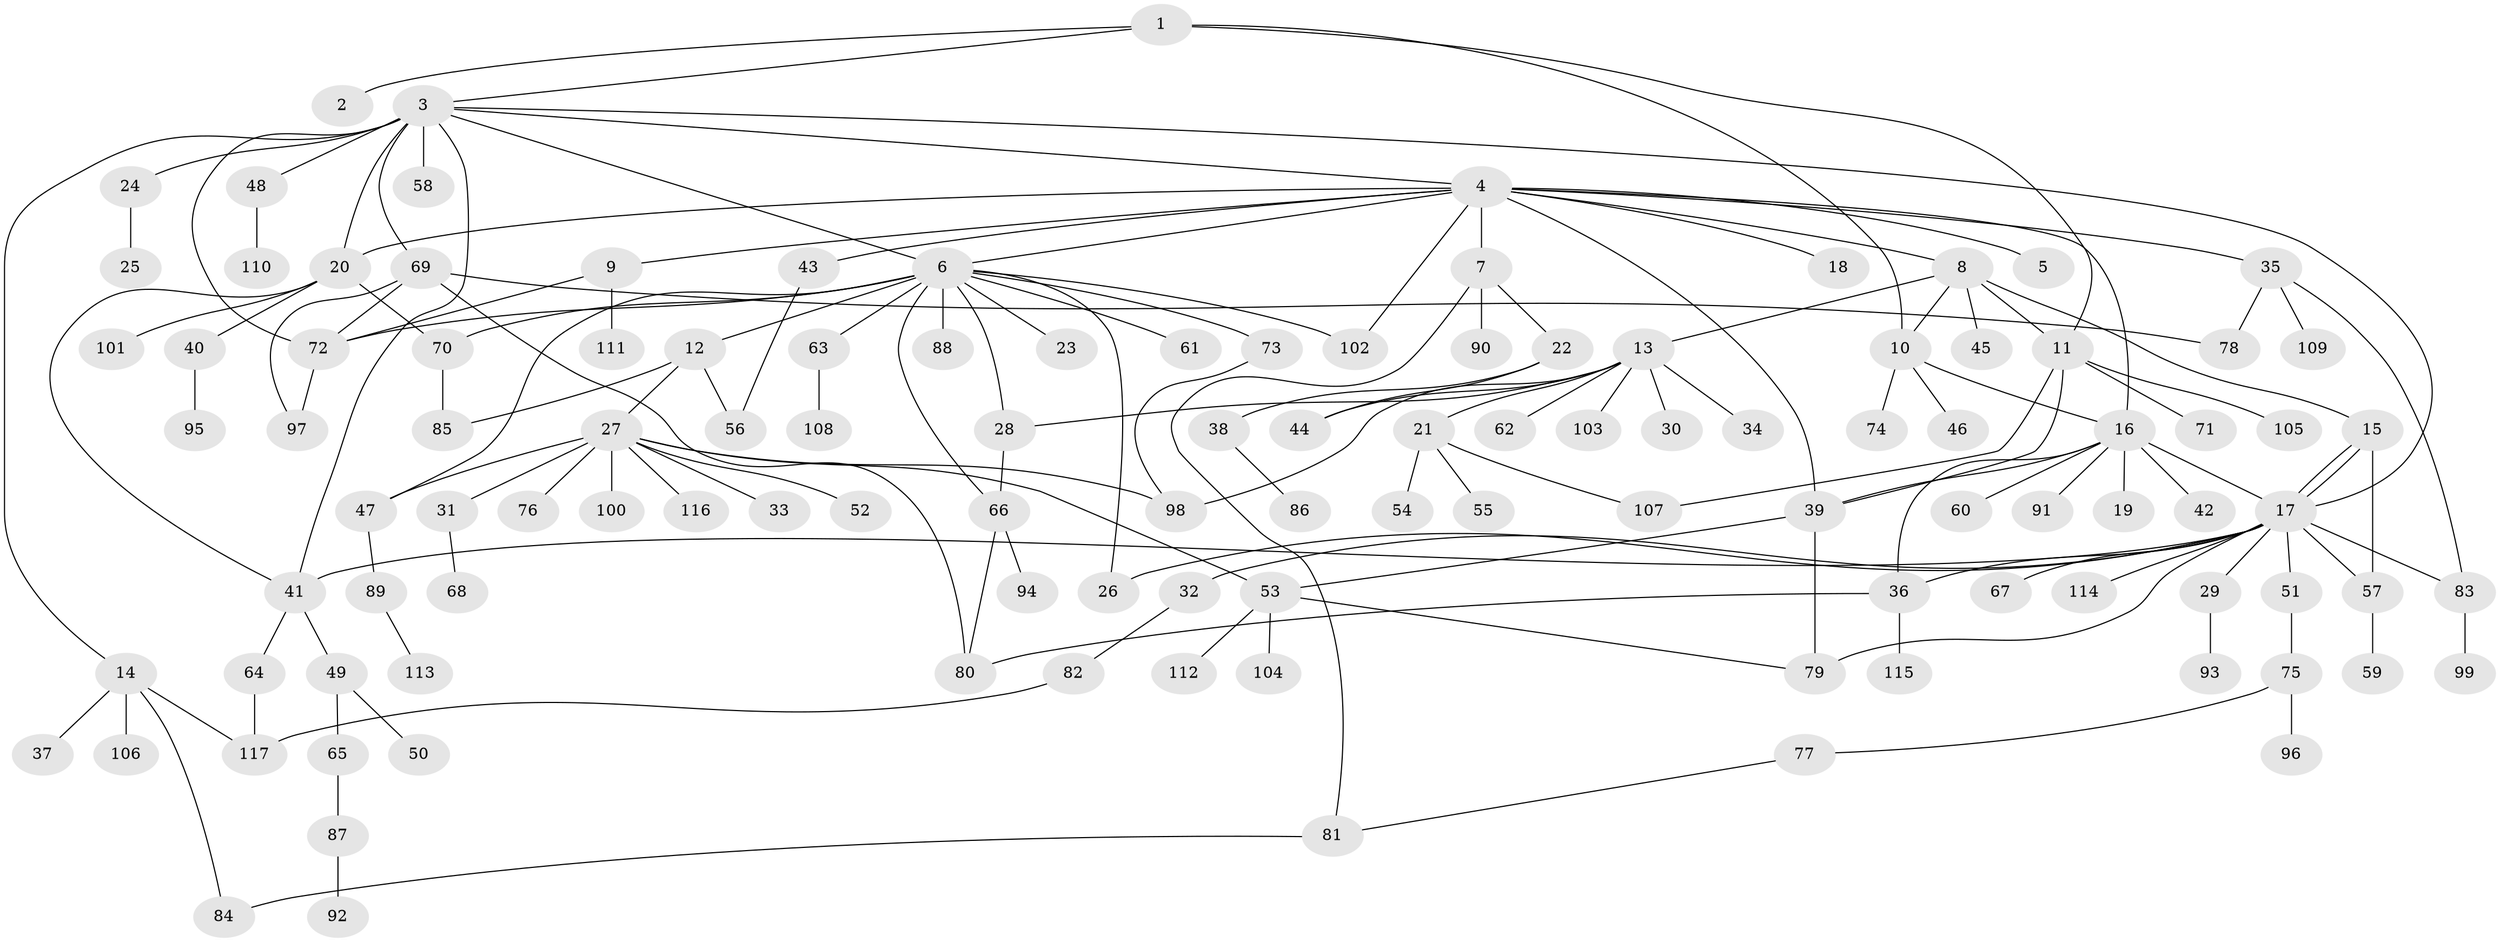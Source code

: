 // Generated by graph-tools (version 1.1) at 2025/11/02/27/25 16:11:14]
// undirected, 117 vertices, 157 edges
graph export_dot {
graph [start="1"]
  node [color=gray90,style=filled];
  1;
  2;
  3;
  4;
  5;
  6;
  7;
  8;
  9;
  10;
  11;
  12;
  13;
  14;
  15;
  16;
  17;
  18;
  19;
  20;
  21;
  22;
  23;
  24;
  25;
  26;
  27;
  28;
  29;
  30;
  31;
  32;
  33;
  34;
  35;
  36;
  37;
  38;
  39;
  40;
  41;
  42;
  43;
  44;
  45;
  46;
  47;
  48;
  49;
  50;
  51;
  52;
  53;
  54;
  55;
  56;
  57;
  58;
  59;
  60;
  61;
  62;
  63;
  64;
  65;
  66;
  67;
  68;
  69;
  70;
  71;
  72;
  73;
  74;
  75;
  76;
  77;
  78;
  79;
  80;
  81;
  82;
  83;
  84;
  85;
  86;
  87;
  88;
  89;
  90;
  91;
  92;
  93;
  94;
  95;
  96;
  97;
  98;
  99;
  100;
  101;
  102;
  103;
  104;
  105;
  106;
  107;
  108;
  109;
  110;
  111;
  112;
  113;
  114;
  115;
  116;
  117;
  1 -- 2;
  1 -- 3;
  1 -- 10;
  1 -- 11;
  3 -- 4;
  3 -- 6;
  3 -- 14;
  3 -- 17;
  3 -- 20;
  3 -- 24;
  3 -- 41;
  3 -- 48;
  3 -- 58;
  3 -- 69;
  3 -- 72;
  4 -- 5;
  4 -- 6;
  4 -- 7;
  4 -- 8;
  4 -- 9;
  4 -- 16;
  4 -- 18;
  4 -- 20;
  4 -- 35;
  4 -- 39;
  4 -- 43;
  4 -- 102;
  6 -- 12;
  6 -- 23;
  6 -- 26;
  6 -- 28;
  6 -- 47;
  6 -- 61;
  6 -- 63;
  6 -- 66;
  6 -- 70;
  6 -- 72;
  6 -- 73;
  6 -- 88;
  6 -- 102;
  7 -- 22;
  7 -- 81;
  7 -- 90;
  8 -- 10;
  8 -- 11;
  8 -- 13;
  8 -- 15;
  8 -- 45;
  9 -- 72;
  9 -- 111;
  10 -- 16;
  10 -- 46;
  10 -- 74;
  11 -- 39;
  11 -- 71;
  11 -- 105;
  11 -- 107;
  12 -- 27;
  12 -- 56;
  12 -- 85;
  13 -- 21;
  13 -- 28;
  13 -- 30;
  13 -- 34;
  13 -- 44;
  13 -- 62;
  13 -- 98;
  13 -- 103;
  14 -- 37;
  14 -- 84;
  14 -- 106;
  14 -- 117;
  15 -- 17;
  15 -- 17;
  15 -- 57;
  16 -- 17;
  16 -- 19;
  16 -- 36;
  16 -- 39;
  16 -- 42;
  16 -- 60;
  16 -- 91;
  17 -- 26;
  17 -- 29;
  17 -- 32;
  17 -- 36;
  17 -- 41;
  17 -- 51;
  17 -- 57;
  17 -- 67;
  17 -- 79;
  17 -- 83;
  17 -- 114;
  20 -- 40;
  20 -- 41;
  20 -- 70;
  20 -- 101;
  21 -- 54;
  21 -- 55;
  21 -- 107;
  22 -- 38;
  22 -- 44;
  24 -- 25;
  27 -- 31;
  27 -- 33;
  27 -- 47;
  27 -- 52;
  27 -- 53;
  27 -- 76;
  27 -- 98;
  27 -- 100;
  27 -- 116;
  28 -- 66;
  29 -- 93;
  31 -- 68;
  32 -- 82;
  35 -- 78;
  35 -- 83;
  35 -- 109;
  36 -- 80;
  36 -- 115;
  38 -- 86;
  39 -- 53;
  39 -- 79;
  40 -- 95;
  41 -- 49;
  41 -- 64;
  43 -- 56;
  47 -- 89;
  48 -- 110;
  49 -- 50;
  49 -- 65;
  51 -- 75;
  53 -- 79;
  53 -- 104;
  53 -- 112;
  57 -- 59;
  63 -- 108;
  64 -- 117;
  65 -- 87;
  66 -- 80;
  66 -- 94;
  69 -- 72;
  69 -- 78;
  69 -- 80;
  69 -- 97;
  70 -- 85;
  72 -- 97;
  73 -- 98;
  75 -- 77;
  75 -- 96;
  77 -- 81;
  81 -- 84;
  82 -- 117;
  83 -- 99;
  87 -- 92;
  89 -- 113;
}
